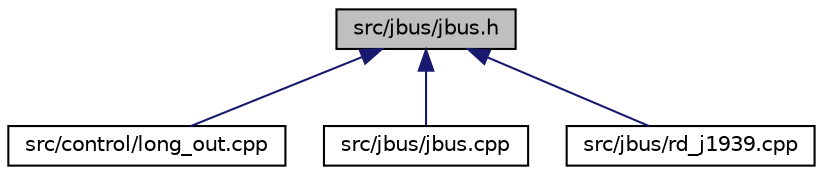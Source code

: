 digraph "src/jbus/jbus.h"
{
  edge [fontname="Helvetica",fontsize="10",labelfontname="Helvetica",labelfontsize="10"];
  node [fontname="Helvetica",fontsize="10",shape=record];
  Node8 [label="src/jbus/jbus.h",height=0.2,width=0.4,color="black", fillcolor="grey75", style="filled", fontcolor="black"];
  Node8 -> Node9 [dir="back",color="midnightblue",fontsize="10",style="solid",fontname="Helvetica"];
  Node9 [label="src/control/long_out.cpp",height=0.2,width=0.4,color="black", fillcolor="white", style="filled",URL="$long__out_8cpp.html"];
  Node8 -> Node10 [dir="back",color="midnightblue",fontsize="10",style="solid",fontname="Helvetica"];
  Node10 [label="src/jbus/jbus.cpp",height=0.2,width=0.4,color="black", fillcolor="white", style="filled",URL="$jbus_8cpp.html"];
  Node8 -> Node11 [dir="back",color="midnightblue",fontsize="10",style="solid",fontname="Helvetica"];
  Node11 [label="src/jbus/rd_j1939.cpp",height=0.2,width=0.4,color="black", fillcolor="white", style="filled",URL="$rd__j1939_8cpp.html"];
}
